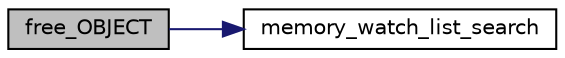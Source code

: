 digraph "free_OBJECT"
{
  edge [fontname="Helvetica",fontsize="10",labelfontname="Helvetica",labelfontsize="10"];
  node [fontname="Helvetica",fontsize="10",shape=record];
  rankdir="LR";
  Node1409 [label="free_OBJECT",height=0.2,width=0.4,color="black", fillcolor="grey75", style="filled", fontcolor="black"];
  Node1409 -> Node1410 [color="midnightblue",fontsize="10",style="solid",fontname="Helvetica"];
  Node1410 [label="memory_watch_list_search",height=0.2,width=0.4,color="black", fillcolor="white", style="filled",URL="$df/d84/foundations_2io__and__os_2memory_8_c.html#a3dc6479d362d6d48bf915d940e643d86"];
}
